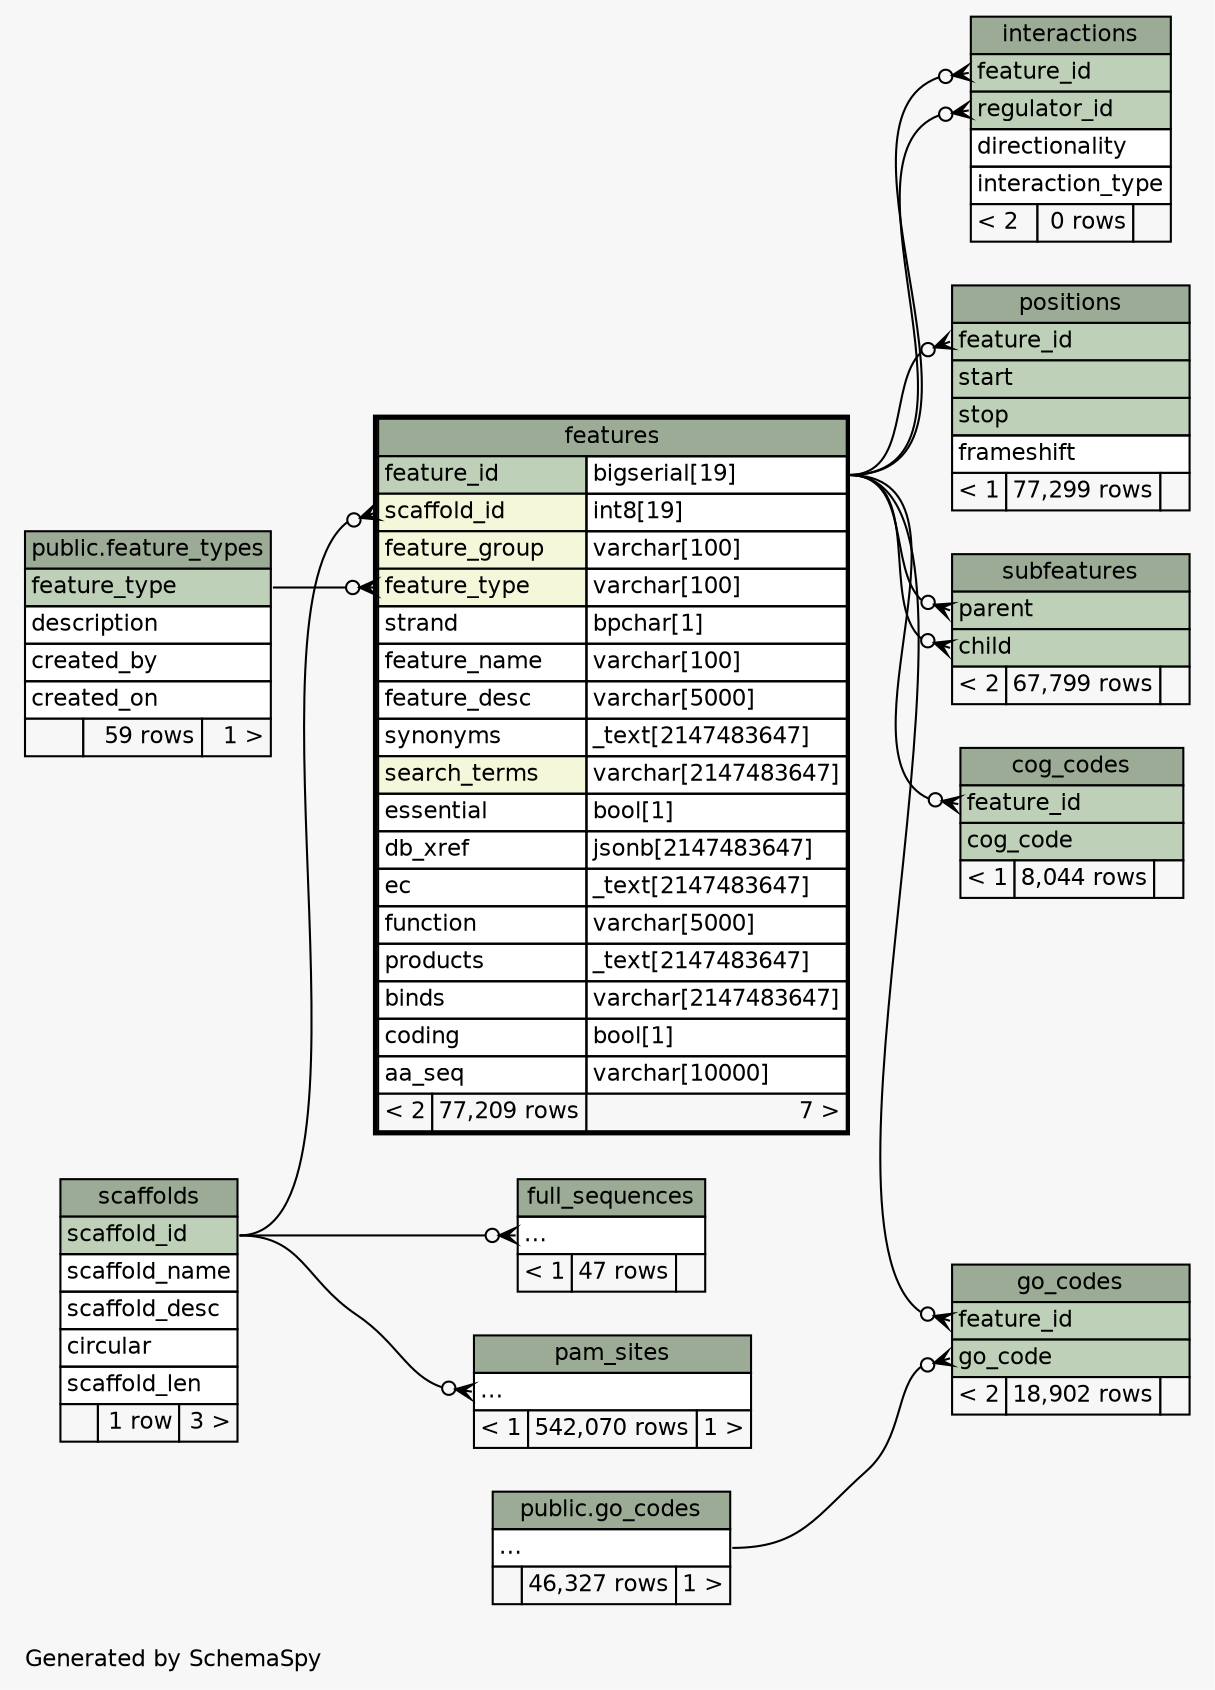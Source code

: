 // dot 2.28.0 on Mac OS X 10.12.4
// SchemaSpy rev 590
digraph "twoDegreesRelationshipsDiagram" {
  graph [
    rankdir="RL"
    bgcolor="#f7f7f7"
    label="\nGenerated by SchemaSpy"
    labeljust="l"
    nodesep="0.18"
    ranksep="0.46"
    fontname="Helvetica"
    fontsize="11"
  ];
  node [
    fontname="Helvetica"
    fontsize="11"
    shape="plaintext"
  ];
  edge [
    arrowsize="0.8"
  ];
  "cog_codes":"feature_id":w -> "features":"feature_id.type":e [arrowhead=none dir=back arrowtail=crowodot];
  "features":"feature_type":w -> "public.feature_types":"feature_type":e [arrowhead=none dir=back arrowtail=crowodot];
  "features":"scaffold_id":w -> "scaffolds":"scaffold_id":e [arrowhead=none dir=back arrowtail=crowodot];
  "full_sequences":"elipses":w -> "scaffolds":"scaffold_id":e [arrowhead=none dir=back arrowtail=crowodot];
  "go_codes":"feature_id":w -> "features":"feature_id.type":e [arrowhead=none dir=back arrowtail=crowodot];
  "go_codes":"go_code":w -> "public.go_codes":"elipses":e [arrowhead=none dir=back arrowtail=crowodot];
  "interactions":"feature_id":w -> "features":"feature_id.type":e [arrowhead=none dir=back arrowtail=crowodot];
  "interactions":"regulator_id":w -> "features":"feature_id.type":e [arrowhead=none dir=back arrowtail=crowodot];
  "pam_sites":"elipses":w -> "scaffolds":"scaffold_id":e [arrowhead=none dir=back arrowtail=crowodot];
  "positions":"feature_id":w -> "features":"feature_id.type":e [arrowhead=none dir=back arrowtail=crowodot];
  "subfeatures":"child":w -> "features":"feature_id.type":e [arrowhead=none dir=back arrowtail=crowodot];
  "subfeatures":"parent":w -> "features":"feature_id.type":e [arrowhead=none dir=back arrowtail=crowodot];
  "cog_codes" [
    label=<
    <TABLE BORDER="0" CELLBORDER="1" CELLSPACING="0" BGCOLOR="#ffffff">
      <TR><TD COLSPAN="3" BGCOLOR="#9bab96" ALIGN="CENTER">cog_codes</TD></TR>
      <TR><TD PORT="feature_id" COLSPAN="3" BGCOLOR="#bed1b8" ALIGN="LEFT">feature_id</TD></TR>
      <TR><TD PORT="cog_code" COLSPAN="3" BGCOLOR="#bed1b8" ALIGN="LEFT">cog_code</TD></TR>
      <TR><TD ALIGN="LEFT" BGCOLOR="#f7f7f7">&lt; 1</TD><TD ALIGN="RIGHT" BGCOLOR="#f7f7f7">8,044 rows</TD><TD ALIGN="RIGHT" BGCOLOR="#f7f7f7">  </TD></TR>
    </TABLE>>
    URL="cog_codes.html"
    tooltip="cog_codes"
  ];
  "public.feature_types" [
    label=<
    <TABLE BORDER="0" CELLBORDER="1" CELLSPACING="0" BGCOLOR="#ffffff">
      <TR><TD COLSPAN="3" BGCOLOR="#9bab96" ALIGN="CENTER">public.feature_types</TD></TR>
      <TR><TD PORT="feature_type" COLSPAN="3" BGCOLOR="#bed1b8" ALIGN="LEFT">feature_type</TD></TR>
      <TR><TD PORT="description" COLSPAN="3" ALIGN="LEFT">description</TD></TR>
      <TR><TD PORT="created_by" COLSPAN="3" ALIGN="LEFT">created_by</TD></TR>
      <TR><TD PORT="created_on" COLSPAN="3" ALIGN="LEFT">created_on</TD></TR>
      <TR><TD ALIGN="LEFT" BGCOLOR="#f7f7f7">  </TD><TD ALIGN="RIGHT" BGCOLOR="#f7f7f7">59 rows</TD><TD ALIGN="RIGHT" BGCOLOR="#f7f7f7">1 &gt;</TD></TR>
    </TABLE>>
    tooltip="public.feature_types"
  ];
  "features" [
    label=<
    <TABLE BORDER="2" CELLBORDER="1" CELLSPACING="0" BGCOLOR="#ffffff">
      <TR><TD COLSPAN="3" BGCOLOR="#9bab96" ALIGN="CENTER">features</TD></TR>
      <TR><TD PORT="feature_id" COLSPAN="2" BGCOLOR="#bed1b8" ALIGN="LEFT">feature_id</TD><TD PORT="feature_id.type" ALIGN="LEFT">bigserial[19]</TD></TR>
      <TR><TD PORT="scaffold_id" COLSPAN="2" BGCOLOR="#f4f7da" ALIGN="LEFT">scaffold_id</TD><TD PORT="scaffold_id.type" ALIGN="LEFT">int8[19]</TD></TR>
      <TR><TD PORT="feature_group" COLSPAN="2" BGCOLOR="#f4f7da" ALIGN="LEFT">feature_group</TD><TD PORT="feature_group.type" ALIGN="LEFT">varchar[100]</TD></TR>
      <TR><TD PORT="feature_type" COLSPAN="2" BGCOLOR="#f4f7da" ALIGN="LEFT">feature_type</TD><TD PORT="feature_type.type" ALIGN="LEFT">varchar[100]</TD></TR>
      <TR><TD PORT="strand" COLSPAN="2" ALIGN="LEFT">strand</TD><TD PORT="strand.type" ALIGN="LEFT">bpchar[1]</TD></TR>
      <TR><TD PORT="feature_name" COLSPAN="2" ALIGN="LEFT">feature_name</TD><TD PORT="feature_name.type" ALIGN="LEFT">varchar[100]</TD></TR>
      <TR><TD PORT="feature_desc" COLSPAN="2" ALIGN="LEFT">feature_desc</TD><TD PORT="feature_desc.type" ALIGN="LEFT">varchar[5000]</TD></TR>
      <TR><TD PORT="synonyms" COLSPAN="2" ALIGN="LEFT">synonyms</TD><TD PORT="synonyms.type" ALIGN="LEFT">_text[2147483647]</TD></TR>
      <TR><TD PORT="search_terms" COLSPAN="2" BGCOLOR="#f4f7da" ALIGN="LEFT">search_terms</TD><TD PORT="search_terms.type" ALIGN="LEFT">varchar[2147483647]</TD></TR>
      <TR><TD PORT="essential" COLSPAN="2" ALIGN="LEFT">essential</TD><TD PORT="essential.type" ALIGN="LEFT">bool[1]</TD></TR>
      <TR><TD PORT="db_xref" COLSPAN="2" ALIGN="LEFT">db_xref</TD><TD PORT="db_xref.type" ALIGN="LEFT">jsonb[2147483647]</TD></TR>
      <TR><TD PORT="ec" COLSPAN="2" ALIGN="LEFT">ec</TD><TD PORT="ec.type" ALIGN="LEFT">_text[2147483647]</TD></TR>
      <TR><TD PORT="function" COLSPAN="2" ALIGN="LEFT">function</TD><TD PORT="function.type" ALIGN="LEFT">varchar[5000]</TD></TR>
      <TR><TD PORT="products" COLSPAN="2" ALIGN="LEFT">products</TD><TD PORT="products.type" ALIGN="LEFT">_text[2147483647]</TD></TR>
      <TR><TD PORT="binds" COLSPAN="2" ALIGN="LEFT">binds</TD><TD PORT="binds.type" ALIGN="LEFT">varchar[2147483647]</TD></TR>
      <TR><TD PORT="coding" COLSPAN="2" ALIGN="LEFT">coding</TD><TD PORT="coding.type" ALIGN="LEFT">bool[1]</TD></TR>
      <TR><TD PORT="aa_seq" COLSPAN="2" ALIGN="LEFT">aa_seq</TD><TD PORT="aa_seq.type" ALIGN="LEFT">varchar[10000]</TD></TR>
      <TR><TD ALIGN="LEFT" BGCOLOR="#f7f7f7">&lt; 2</TD><TD ALIGN="RIGHT" BGCOLOR="#f7f7f7">77,209 rows</TD><TD ALIGN="RIGHT" BGCOLOR="#f7f7f7">7 &gt;</TD></TR>
    </TABLE>>
    URL="features.html"
    tooltip="features"
  ];
  "full_sequences" [
    label=<
    <TABLE BORDER="0" CELLBORDER="1" CELLSPACING="0" BGCOLOR="#ffffff">
      <TR><TD COLSPAN="3" BGCOLOR="#9bab96" ALIGN="CENTER">full_sequences</TD></TR>
      <TR><TD PORT="elipses" COLSPAN="3" ALIGN="LEFT">...</TD></TR>
      <TR><TD ALIGN="LEFT" BGCOLOR="#f7f7f7">&lt; 1</TD><TD ALIGN="RIGHT" BGCOLOR="#f7f7f7">47 rows</TD><TD ALIGN="RIGHT" BGCOLOR="#f7f7f7">  </TD></TR>
    </TABLE>>
    URL="full_sequences.html"
    tooltip="full_sequences"
  ];
  "go_codes" [
    label=<
    <TABLE BORDER="0" CELLBORDER="1" CELLSPACING="0" BGCOLOR="#ffffff">
      <TR><TD COLSPAN="3" BGCOLOR="#9bab96" ALIGN="CENTER">go_codes</TD></TR>
      <TR><TD PORT="feature_id" COLSPAN="3" BGCOLOR="#bed1b8" ALIGN="LEFT">feature_id</TD></TR>
      <TR><TD PORT="go_code" COLSPAN="3" BGCOLOR="#bed1b8" ALIGN="LEFT">go_code</TD></TR>
      <TR><TD ALIGN="LEFT" BGCOLOR="#f7f7f7">&lt; 2</TD><TD ALIGN="RIGHT" BGCOLOR="#f7f7f7">18,902 rows</TD><TD ALIGN="RIGHT" BGCOLOR="#f7f7f7">  </TD></TR>
    </TABLE>>
    URL="go_codes.html"
    tooltip="go_codes"
  ];
  "public.go_codes" [
    label=<
    <TABLE BORDER="0" CELLBORDER="1" CELLSPACING="0" BGCOLOR="#ffffff">
      <TR><TD COLSPAN="3" BGCOLOR="#9bab96" ALIGN="CENTER">public.go_codes</TD></TR>
      <TR><TD PORT="elipses" COLSPAN="3" ALIGN="LEFT">...</TD></TR>
      <TR><TD ALIGN="LEFT" BGCOLOR="#f7f7f7">  </TD><TD ALIGN="RIGHT" BGCOLOR="#f7f7f7">46,327 rows</TD><TD ALIGN="RIGHT" BGCOLOR="#f7f7f7">1 &gt;</TD></TR>
    </TABLE>>
    tooltip="public.go_codes"
  ];
  "interactions" [
    label=<
    <TABLE BORDER="0" CELLBORDER="1" CELLSPACING="0" BGCOLOR="#ffffff">
      <TR><TD COLSPAN="3" BGCOLOR="#9bab96" ALIGN="CENTER">interactions</TD></TR>
      <TR><TD PORT="feature_id" COLSPAN="3" BGCOLOR="#bed1b8" ALIGN="LEFT">feature_id</TD></TR>
      <TR><TD PORT="regulator_id" COLSPAN="3" BGCOLOR="#bed1b8" ALIGN="LEFT">regulator_id</TD></TR>
      <TR><TD PORT="directionality" COLSPAN="3" ALIGN="LEFT">directionality</TD></TR>
      <TR><TD PORT="interaction_type" COLSPAN="3" ALIGN="LEFT">interaction_type</TD></TR>
      <TR><TD ALIGN="LEFT" BGCOLOR="#f7f7f7">&lt; 2</TD><TD ALIGN="RIGHT" BGCOLOR="#f7f7f7">0 rows</TD><TD ALIGN="RIGHT" BGCOLOR="#f7f7f7">  </TD></TR>
    </TABLE>>
    URL="interactions.html"
    tooltip="interactions"
  ];
  "pam_sites" [
    label=<
    <TABLE BORDER="0" CELLBORDER="1" CELLSPACING="0" BGCOLOR="#ffffff">
      <TR><TD COLSPAN="3" BGCOLOR="#9bab96" ALIGN="CENTER">pam_sites</TD></TR>
      <TR><TD PORT="elipses" COLSPAN="3" ALIGN="LEFT">...</TD></TR>
      <TR><TD ALIGN="LEFT" BGCOLOR="#f7f7f7">&lt; 1</TD><TD ALIGN="RIGHT" BGCOLOR="#f7f7f7">542,070 rows</TD><TD ALIGN="RIGHT" BGCOLOR="#f7f7f7">1 &gt;</TD></TR>
    </TABLE>>
    URL="pam_sites.html"
    tooltip="pam_sites"
  ];
  "positions" [
    label=<
    <TABLE BORDER="0" CELLBORDER="1" CELLSPACING="0" BGCOLOR="#ffffff">
      <TR><TD COLSPAN="3" BGCOLOR="#9bab96" ALIGN="CENTER">positions</TD></TR>
      <TR><TD PORT="feature_id" COLSPAN="3" BGCOLOR="#bed1b8" ALIGN="LEFT">feature_id</TD></TR>
      <TR><TD PORT="start" COLSPAN="3" BGCOLOR="#bed1b8" ALIGN="LEFT">start</TD></TR>
      <TR><TD PORT="stop" COLSPAN="3" BGCOLOR="#bed1b8" ALIGN="LEFT">stop</TD></TR>
      <TR><TD PORT="frameshift" COLSPAN="3" ALIGN="LEFT">frameshift</TD></TR>
      <TR><TD ALIGN="LEFT" BGCOLOR="#f7f7f7">&lt; 1</TD><TD ALIGN="RIGHT" BGCOLOR="#f7f7f7">77,299 rows</TD><TD ALIGN="RIGHT" BGCOLOR="#f7f7f7">  </TD></TR>
    </TABLE>>
    URL="positions.html"
    tooltip="positions"
  ];
  "scaffolds" [
    label=<
    <TABLE BORDER="0" CELLBORDER="1" CELLSPACING="0" BGCOLOR="#ffffff">
      <TR><TD COLSPAN="3" BGCOLOR="#9bab96" ALIGN="CENTER">scaffolds</TD></TR>
      <TR><TD PORT="scaffold_id" COLSPAN="3" BGCOLOR="#bed1b8" ALIGN="LEFT">scaffold_id</TD></TR>
      <TR><TD PORT="scaffold_name" COLSPAN="3" ALIGN="LEFT">scaffold_name</TD></TR>
      <TR><TD PORT="scaffold_desc" COLSPAN="3" ALIGN="LEFT">scaffold_desc</TD></TR>
      <TR><TD PORT="circular" COLSPAN="3" ALIGN="LEFT">circular</TD></TR>
      <TR><TD PORT="scaffold_len" COLSPAN="3" ALIGN="LEFT">scaffold_len</TD></TR>
      <TR><TD ALIGN="LEFT" BGCOLOR="#f7f7f7">  </TD><TD ALIGN="RIGHT" BGCOLOR="#f7f7f7">1 row</TD><TD ALIGN="RIGHT" BGCOLOR="#f7f7f7">3 &gt;</TD></TR>
    </TABLE>>
    URL="scaffolds.html"
    tooltip="scaffolds"
  ];
  "subfeatures" [
    label=<
    <TABLE BORDER="0" CELLBORDER="1" CELLSPACING="0" BGCOLOR="#ffffff">
      <TR><TD COLSPAN="3" BGCOLOR="#9bab96" ALIGN="CENTER">subfeatures</TD></TR>
      <TR><TD PORT="parent" COLSPAN="3" BGCOLOR="#bed1b8" ALIGN="LEFT">parent</TD></TR>
      <TR><TD PORT="child" COLSPAN="3" BGCOLOR="#bed1b8" ALIGN="LEFT">child</TD></TR>
      <TR><TD ALIGN="LEFT" BGCOLOR="#f7f7f7">&lt; 2</TD><TD ALIGN="RIGHT" BGCOLOR="#f7f7f7">67,799 rows</TD><TD ALIGN="RIGHT" BGCOLOR="#f7f7f7">  </TD></TR>
    </TABLE>>
    URL="subfeatures.html"
    tooltip="subfeatures"
  ];
}
